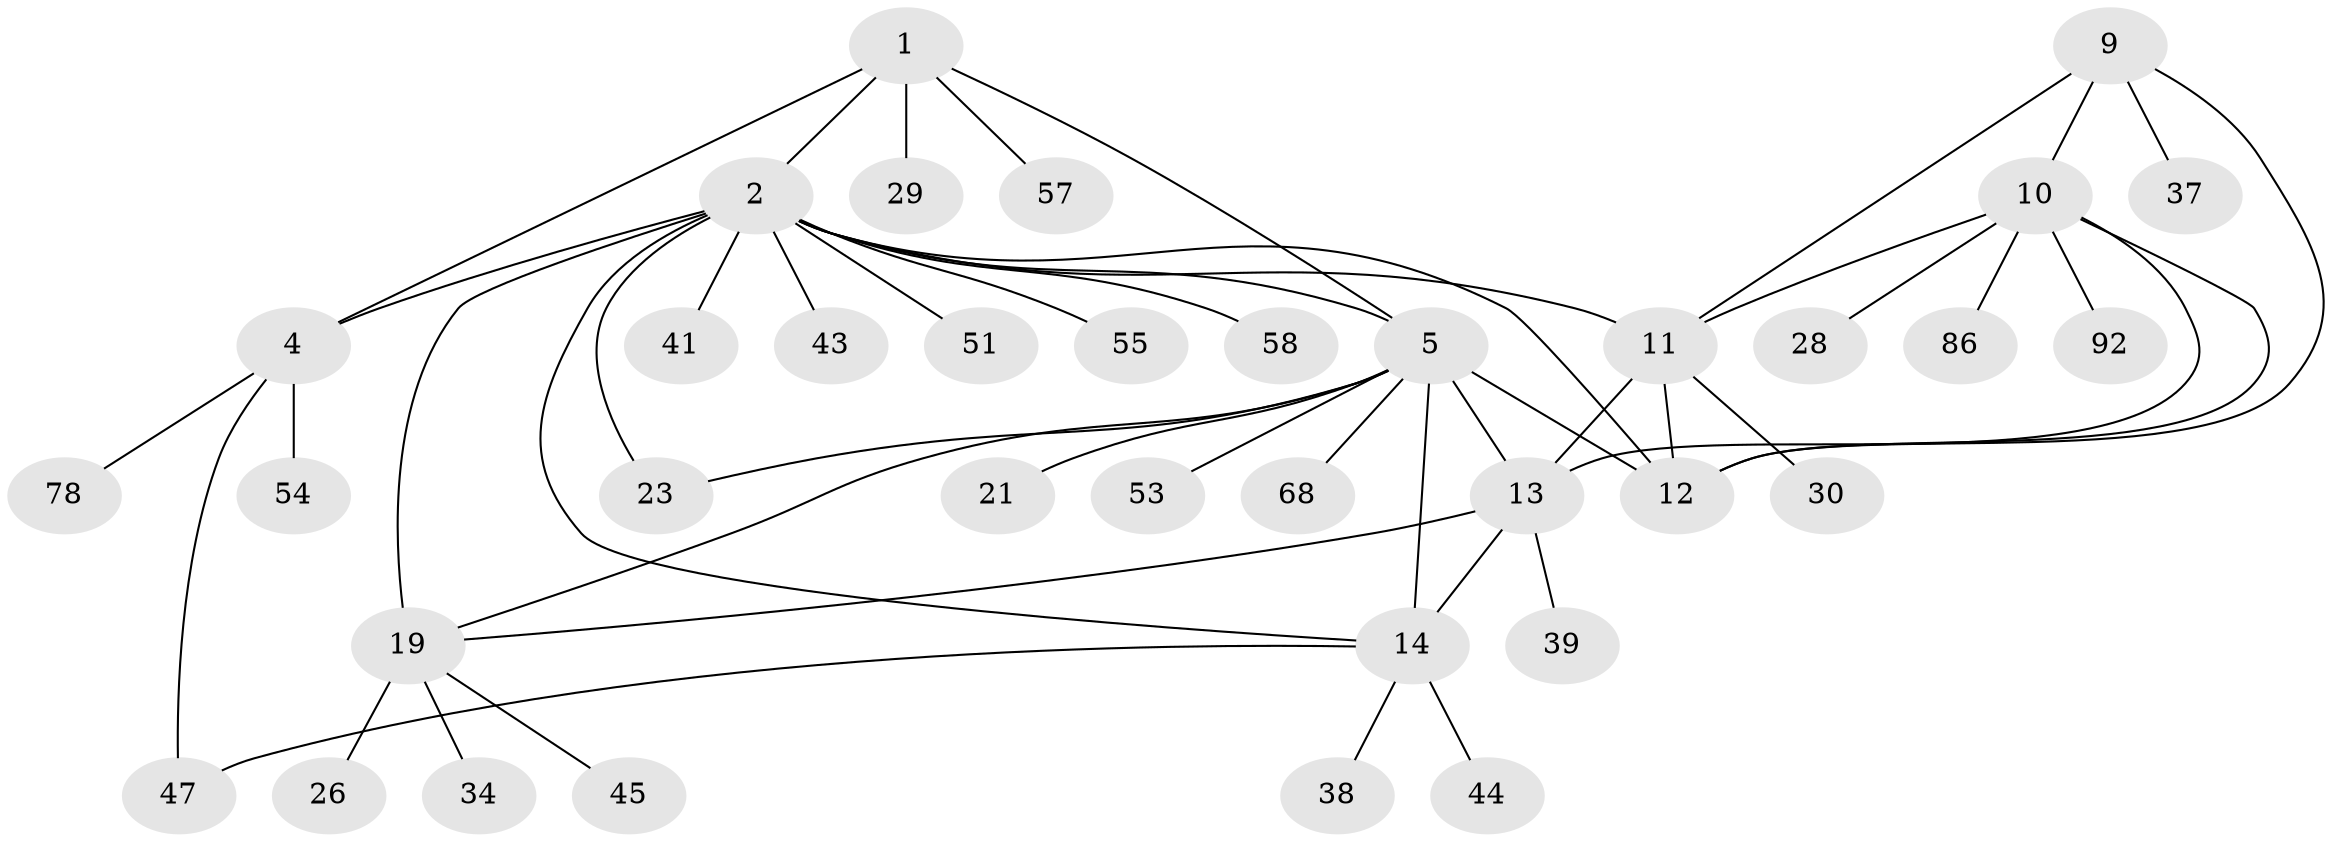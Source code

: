 // original degree distribution, {8: 0.03260869565217391, 7: 0.05434782608695652, 11: 0.03260869565217391, 5: 0.08695652173913043, 6: 0.010869565217391304, 10: 0.010869565217391304, 1: 0.5434782608695652, 2: 0.20652173913043478, 3: 0.021739130434782608}
// Generated by graph-tools (version 1.1) at 2025/19/03/04/25 18:19:29]
// undirected, 36 vertices, 50 edges
graph export_dot {
graph [start="1"]
  node [color=gray90,style=filled];
  1 [super="+56+63"];
  2 [super="+17+3"];
  4 [super="+31"];
  5 [super="+48+6+8"];
  9 [super="+33+27"];
  10 [super="+25"];
  11 [super="+70"];
  12;
  13 [super="+15+74+67+85+32"];
  14 [super="+16+50"];
  19 [super="+20+35+46+77+91+80"];
  21;
  23;
  26;
  28;
  29 [super="+83"];
  30 [super="+72"];
  34;
  37;
  38;
  39;
  41;
  43;
  44 [super="+81+71"];
  45 [super="+59"];
  47;
  51;
  53;
  54;
  55 [super="+75"];
  57;
  58;
  68;
  78;
  86;
  92;
  1 -- 2 [weight=2];
  1 -- 4;
  1 -- 29;
  1 -- 57;
  1 -- 5 [weight=2];
  2 -- 4 [weight=2];
  2 -- 51;
  2 -- 55;
  2 -- 14;
  2 -- 5 [weight=2];
  2 -- 19 [weight=4];
  2 -- 23;
  2 -- 41;
  2 -- 58;
  2 -- 12;
  2 -- 11;
  2 -- 43;
  4 -- 47;
  4 -- 54;
  4 -- 78;
  5 -- 12 [weight=2];
  5 -- 21;
  5 -- 68;
  5 -- 19;
  5 -- 13;
  5 -- 53;
  5 -- 23;
  5 -- 14 [weight=2];
  9 -- 10;
  9 -- 11;
  9 -- 12;
  9 -- 37;
  10 -- 11;
  10 -- 12;
  10 -- 28;
  10 -- 86;
  10 -- 92;
  10 -- 13;
  11 -- 12;
  11 -- 30;
  11 -- 13;
  13 -- 14 [weight=4];
  13 -- 19;
  13 -- 39;
  14 -- 47;
  14 -- 38;
  14 -- 44;
  19 -- 26;
  19 -- 34;
  19 -- 45;
}
